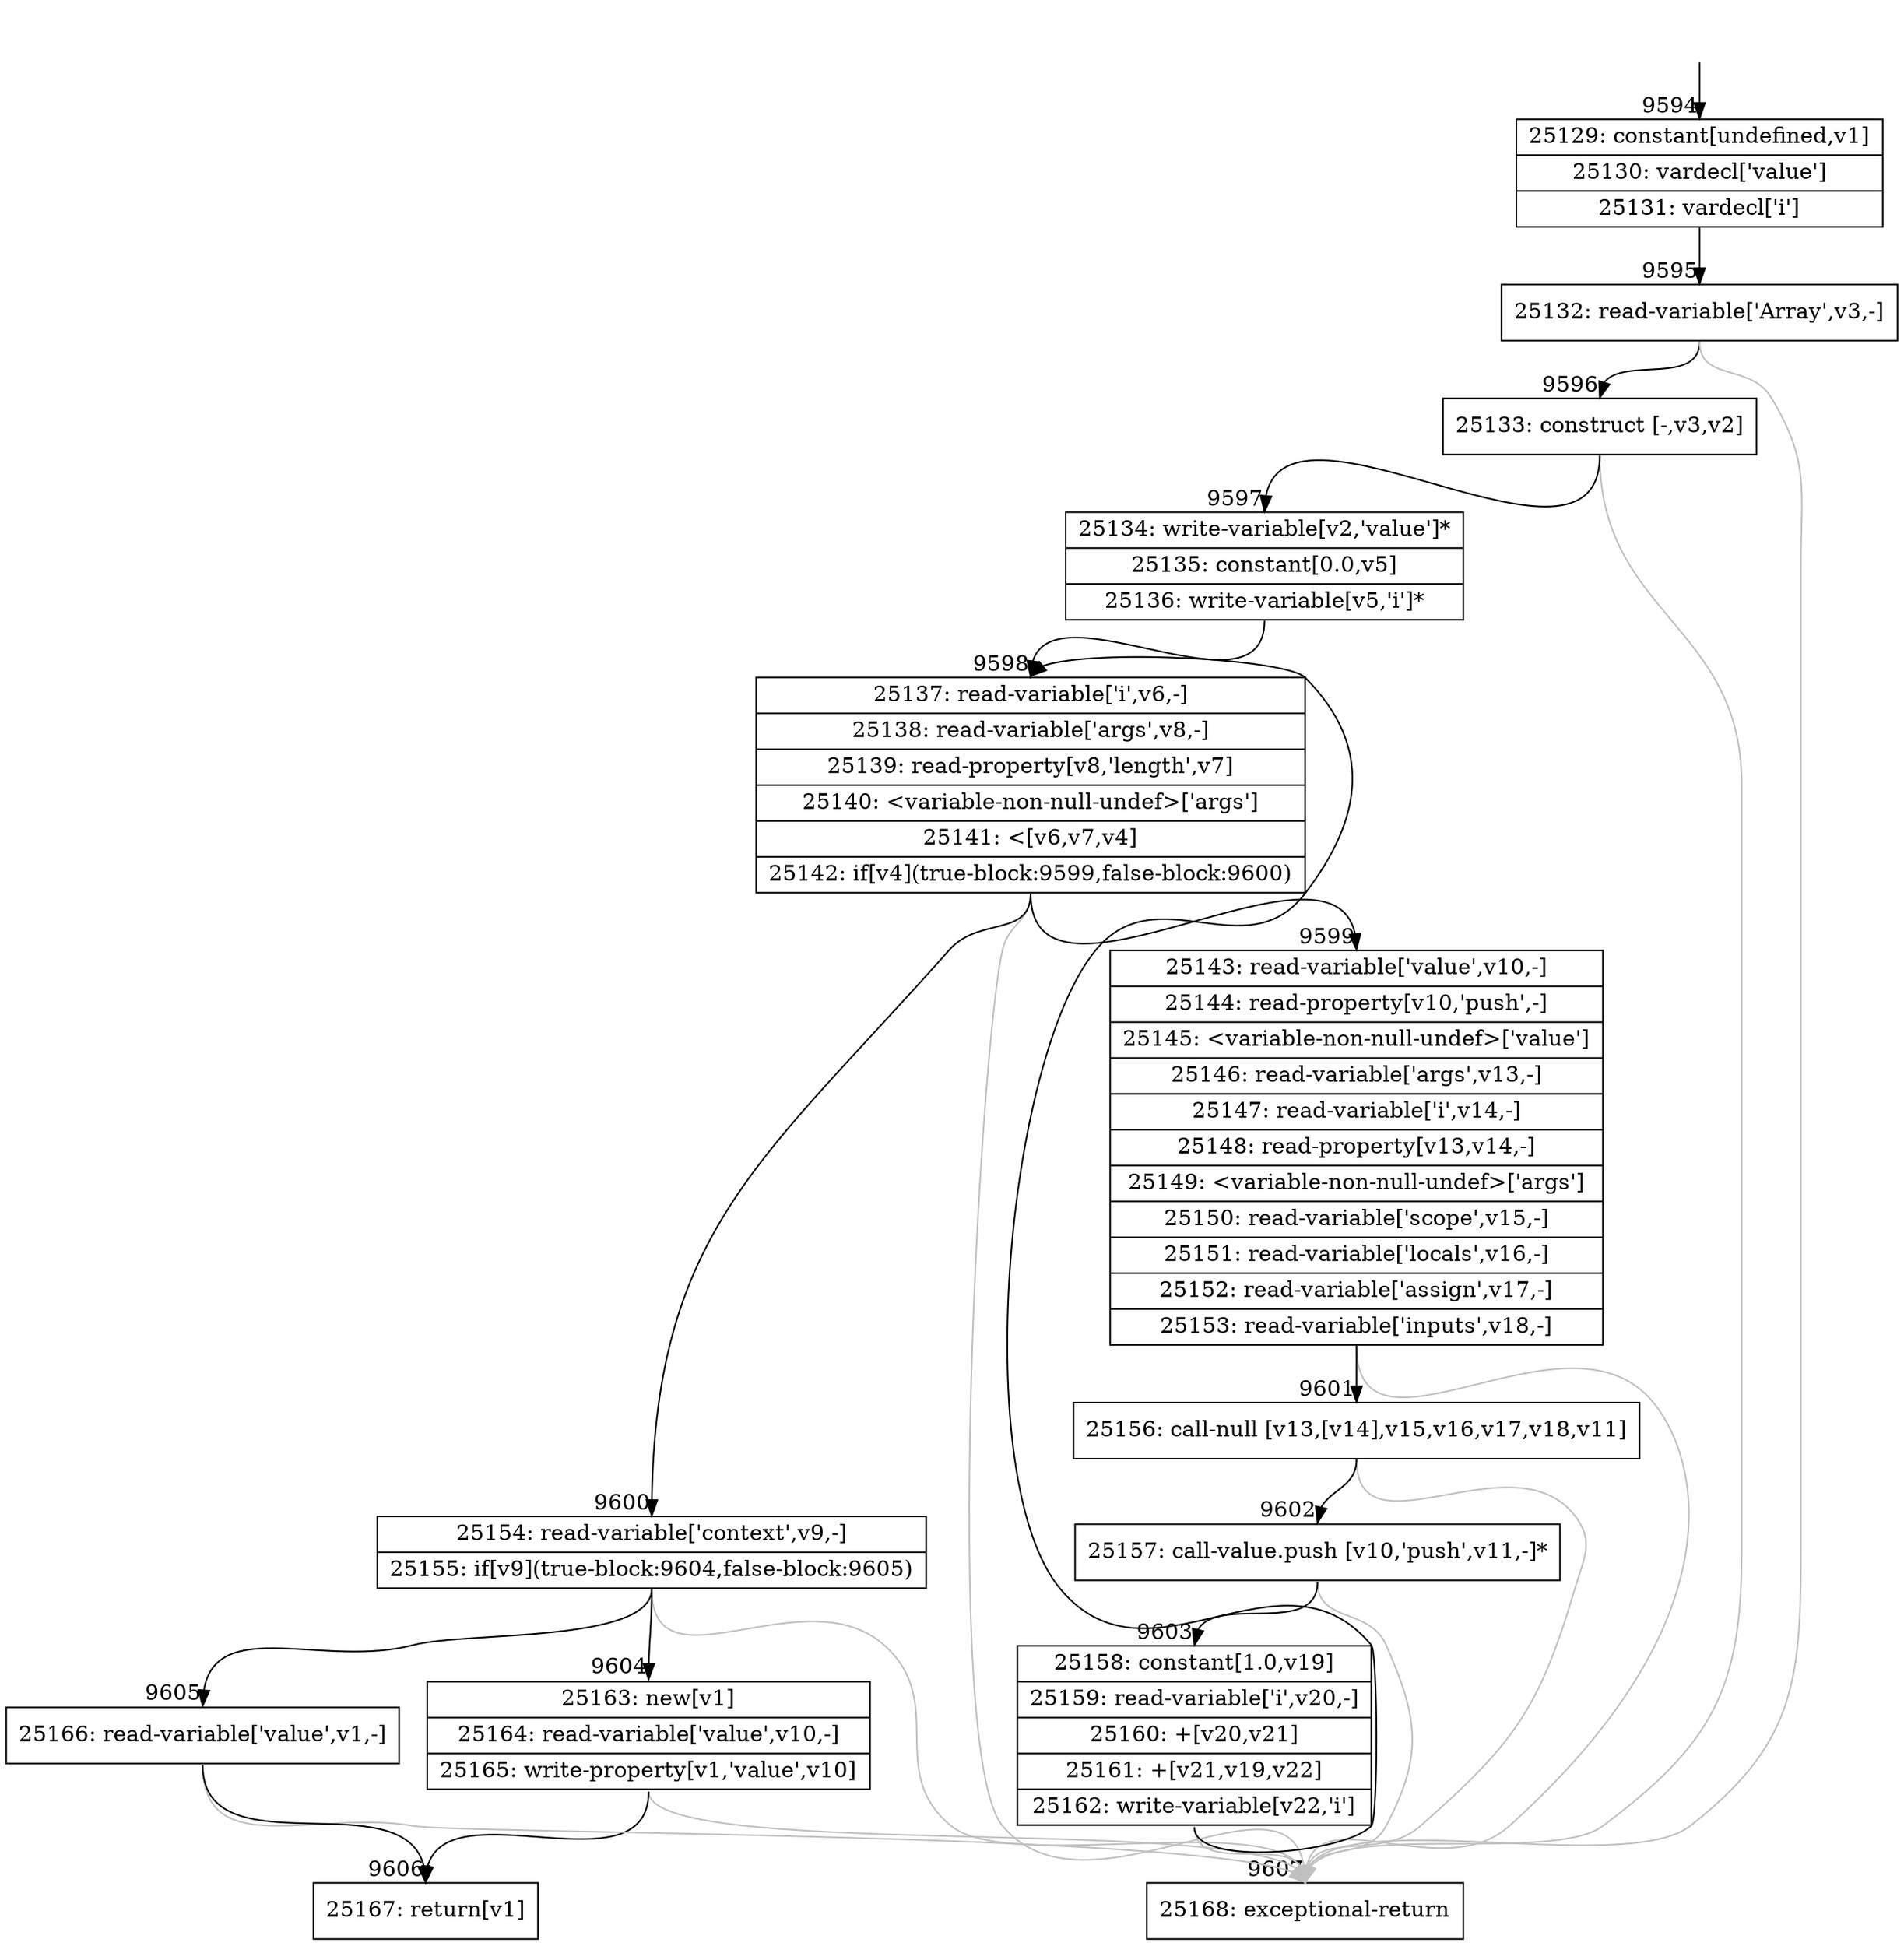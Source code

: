 digraph {
rankdir="TD"
BB_entry710[shape=none,label=""];
BB_entry710 -> BB9594 [tailport=s, headport=n, headlabel="    9594"]
BB9594 [shape=record label="{25129: constant[undefined,v1]|25130: vardecl['value']|25131: vardecl['i']}" ] 
BB9594 -> BB9595 [tailport=s, headport=n, headlabel="      9595"]
BB9595 [shape=record label="{25132: read-variable['Array',v3,-]}" ] 
BB9595 -> BB9596 [tailport=s, headport=n, headlabel="      9596"]
BB9595 -> BB9607 [tailport=s, headport=n, color=gray, headlabel="      9607"]
BB9596 [shape=record label="{25133: construct [-,v3,v2]}" ] 
BB9596 -> BB9597 [tailport=s, headport=n, headlabel="      9597"]
BB9596 -> BB9607 [tailport=s, headport=n, color=gray]
BB9597 [shape=record label="{25134: write-variable[v2,'value']*|25135: constant[0.0,v5]|25136: write-variable[v5,'i']*}" ] 
BB9597 -> BB9598 [tailport=s, headport=n, headlabel="      9598"]
BB9598 [shape=record label="{25137: read-variable['i',v6,-]|25138: read-variable['args',v8,-]|25139: read-property[v8,'length',v7]|25140: \<variable-non-null-undef\>['args']|25141: \<[v6,v7,v4]|25142: if[v4](true-block:9599,false-block:9600)}" ] 
BB9598 -> BB9599 [tailport=s, headport=n, headlabel="      9599"]
BB9598 -> BB9600 [tailport=s, headport=n, headlabel="      9600"]
BB9598 -> BB9607 [tailport=s, headport=n, color=gray]
BB9599 [shape=record label="{25143: read-variable['value',v10,-]|25144: read-property[v10,'push',-]|25145: \<variable-non-null-undef\>['value']|25146: read-variable['args',v13,-]|25147: read-variable['i',v14,-]|25148: read-property[v13,v14,-]|25149: \<variable-non-null-undef\>['args']|25150: read-variable['scope',v15,-]|25151: read-variable['locals',v16,-]|25152: read-variable['assign',v17,-]|25153: read-variable['inputs',v18,-]}" ] 
BB9599 -> BB9601 [tailport=s, headport=n, headlabel="      9601"]
BB9599 -> BB9607 [tailport=s, headport=n, color=gray]
BB9600 [shape=record label="{25154: read-variable['context',v9,-]|25155: if[v9](true-block:9604,false-block:9605)}" ] 
BB9600 -> BB9604 [tailport=s, headport=n, headlabel="      9604"]
BB9600 -> BB9605 [tailport=s, headport=n, headlabel="      9605"]
BB9600 -> BB9607 [tailport=s, headport=n, color=gray]
BB9601 [shape=record label="{25156: call-null [v13,[v14],v15,v16,v17,v18,v11]}" ] 
BB9601 -> BB9602 [tailport=s, headport=n, headlabel="      9602"]
BB9601 -> BB9607 [tailport=s, headport=n, color=gray]
BB9602 [shape=record label="{25157: call-value.push [v10,'push',v11,-]*}" ] 
BB9602 -> BB9603 [tailport=s, headport=n, headlabel="      9603"]
BB9602 -> BB9607 [tailport=s, headport=n, color=gray]
BB9603 [shape=record label="{25158: constant[1.0,v19]|25159: read-variable['i',v20,-]|25160: +[v20,v21]|25161: +[v21,v19,v22]|25162: write-variable[v22,'i']}" ] 
BB9603 -> BB9598 [tailport=s, headport=n]
BB9603 -> BB9607 [tailport=s, headport=n, color=gray]
BB9604 [shape=record label="{25163: new[v1]|25164: read-variable['value',v10,-]|25165: write-property[v1,'value',v10]}" ] 
BB9604 -> BB9606 [tailport=s, headport=n, headlabel="      9606"]
BB9604 -> BB9607 [tailport=s, headport=n, color=gray]
BB9605 [shape=record label="{25166: read-variable['value',v1,-]}" ] 
BB9605 -> BB9606 [tailport=s, headport=n]
BB9605 -> BB9607 [tailport=s, headport=n, color=gray]
BB9606 [shape=record label="{25167: return[v1]}" ] 
BB9607 [shape=record label="{25168: exceptional-return}" ] 
//#$~ 13712
}
